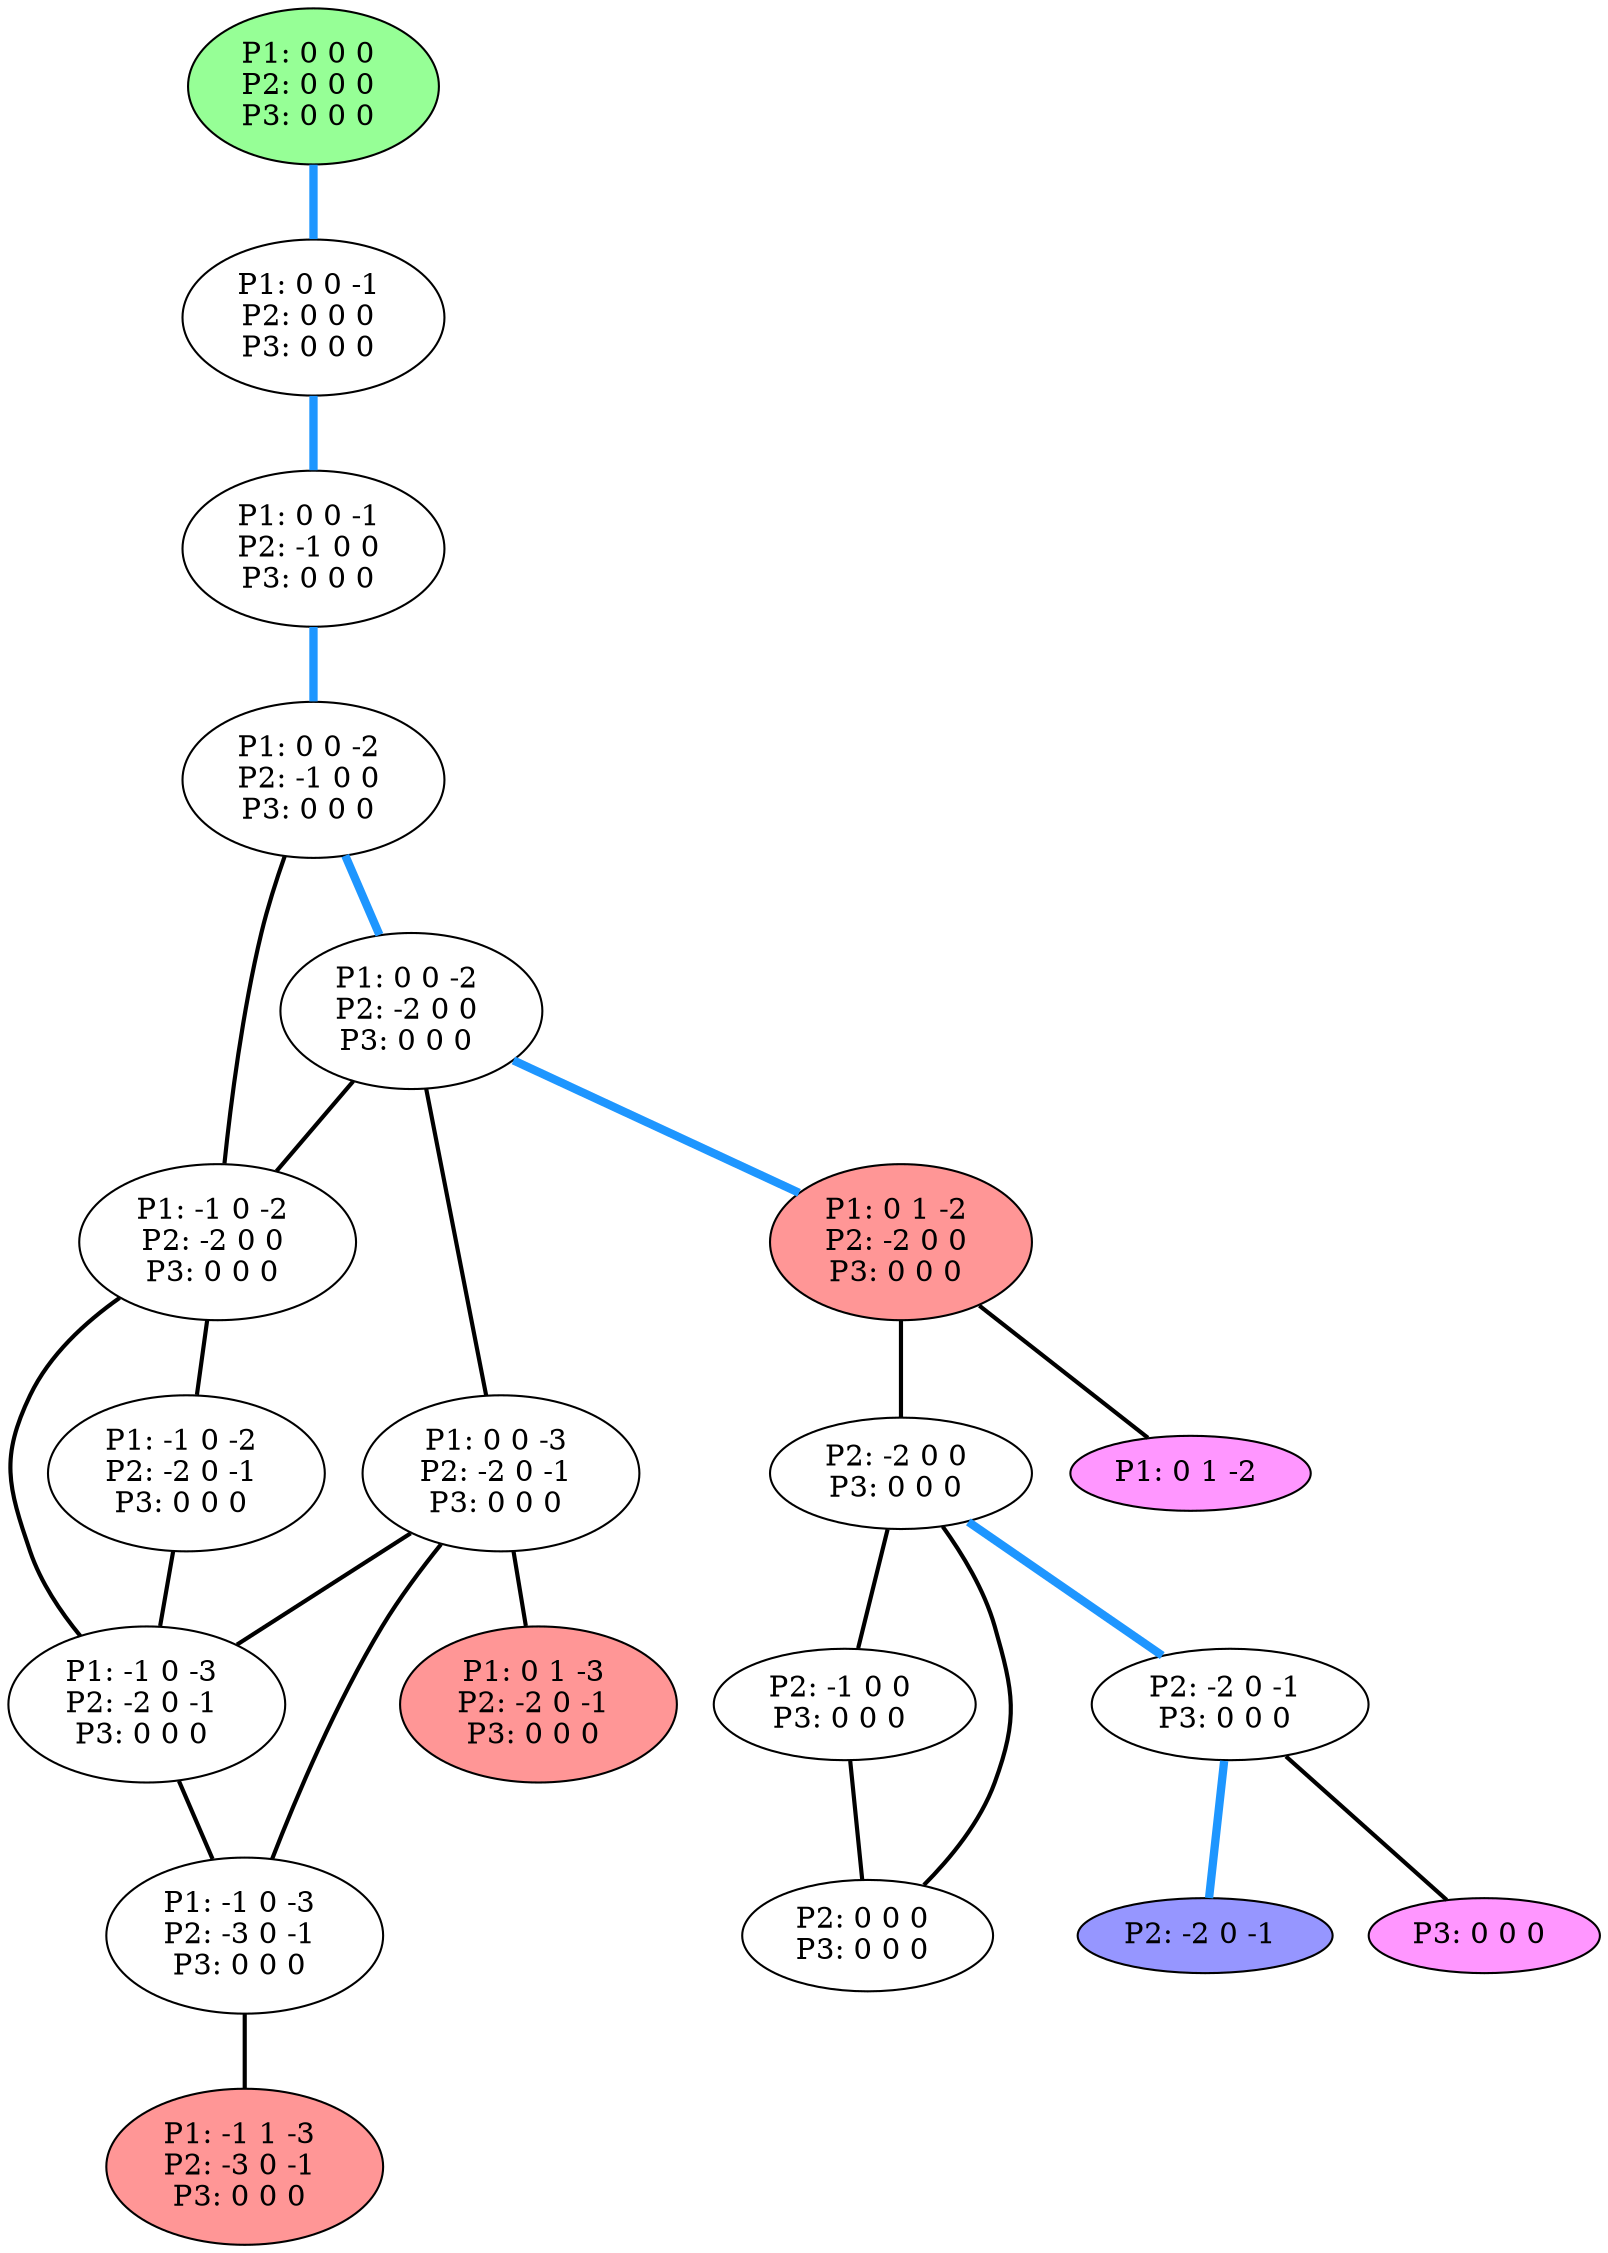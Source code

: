 graph G {
color = "black"
0 [label = "P1: 0 0 0 
P2: 0 0 0 
P3: 0 0 0 
",  style="filled", fillcolor = "#96FF96"];
1 [label = "P1: 0 0 -1 
P2: 0 0 0 
P3: 0 0 0 
"];
2 [label = "P1: 0 0 -1 
P2: -1 0 0 
P3: 0 0 0 
"];
3 [label = "P1: 0 0 -2 
P2: -1 0 0 
P3: 0 0 0 
"];
4 [label = "P1: 0 0 -2 
P2: -2 0 0 
P3: 0 0 0 
"];
5 [label = "P1: -1 0 -2 
P2: -2 0 0 
P3: 0 0 0 
"];
6 [label = "P1: 0 1 -2 
P2: -2 0 0 
P3: 0 0 0 
",  style="filled", fillcolor = "#FF9696"];
7 [label = "P1: 0 0 -3 
P2: -2 0 -1 
P3: 0 0 0 
"];
8 [label = "P1: -1 0 -2 
P2: -2 0 -1 
P3: 0 0 0 
"];
9 [label = "P1: -1 0 -3 
P2: -2 0 -1 
P3: 0 0 0 
"];
10 [label = "P1: 0 1 -3 
P2: -2 0 -1 
P3: 0 0 0 
",  style="filled", fillcolor = "#FF9696"];
11 [label = "P1: -1 0 -3 
P2: -3 0 -1 
P3: 0 0 0 
"];
12 [label = "P1: -1 1 -3 
P2: -3 0 -1 
P3: 0 0 0 
",  style="filled", fillcolor = "#FF9696"];
13 [label = "P1: 0 1 -2 
",  style="filled", fillcolor = "#FF96FF"];
14 [label = "P2: -2 0 0 
P3: 0 0 0 
"];
15 [label = "P2: -1 0 0 
P3: 0 0 0 
"];
16 [label = "P2: 0 0 0 
P3: 0 0 0 
"];
17 [label = "P2: -2 0 -1 
P3: 0 0 0 
"];
18 [label = "P2: -2 0 -1 
", style="filled", fillcolor = "#9696FF"];
19 [label = "P3: 0 0 0 
",  style="filled", fillcolor = "#FF96FF"];
edge [style=bold];
0 -- 1 [color="#1E96FF", penwidth=4.0];

1 -- 2 [color="#1E96FF", penwidth=4.0];

2 -- 3 [color="#1E96FF", penwidth=4.0];

3 -- 4 [color="#1E96FF", penwidth=4.0];
3 -- 5 [color=black];

4 -- 5 [color=black];
4 -- 6 [color="#1E96FF", penwidth=4.0];
4 -- 7 [color=black];

5 -- 8 [color=black];
5 -- 9 [color=black];

6 -- 14 [color=black];
6 -- 13 [color=black];

7 -- 9 [color=black];
7 -- 10 [color=black];
7 -- 11 [color=black];

8 -- 9 [color=black];

9 -- 11 [color=black];


11 -- 12 [color=black];


14 -- 15 [color=black];
14 -- 16 [color=black];
14 -- 17 [color="#1E96FF", penwidth=4.0];

15 -- 16 [color=black];


17 -- 19 [color=black];
17 -- 18 [color="#1E96FF", penwidth=4.0];

}
